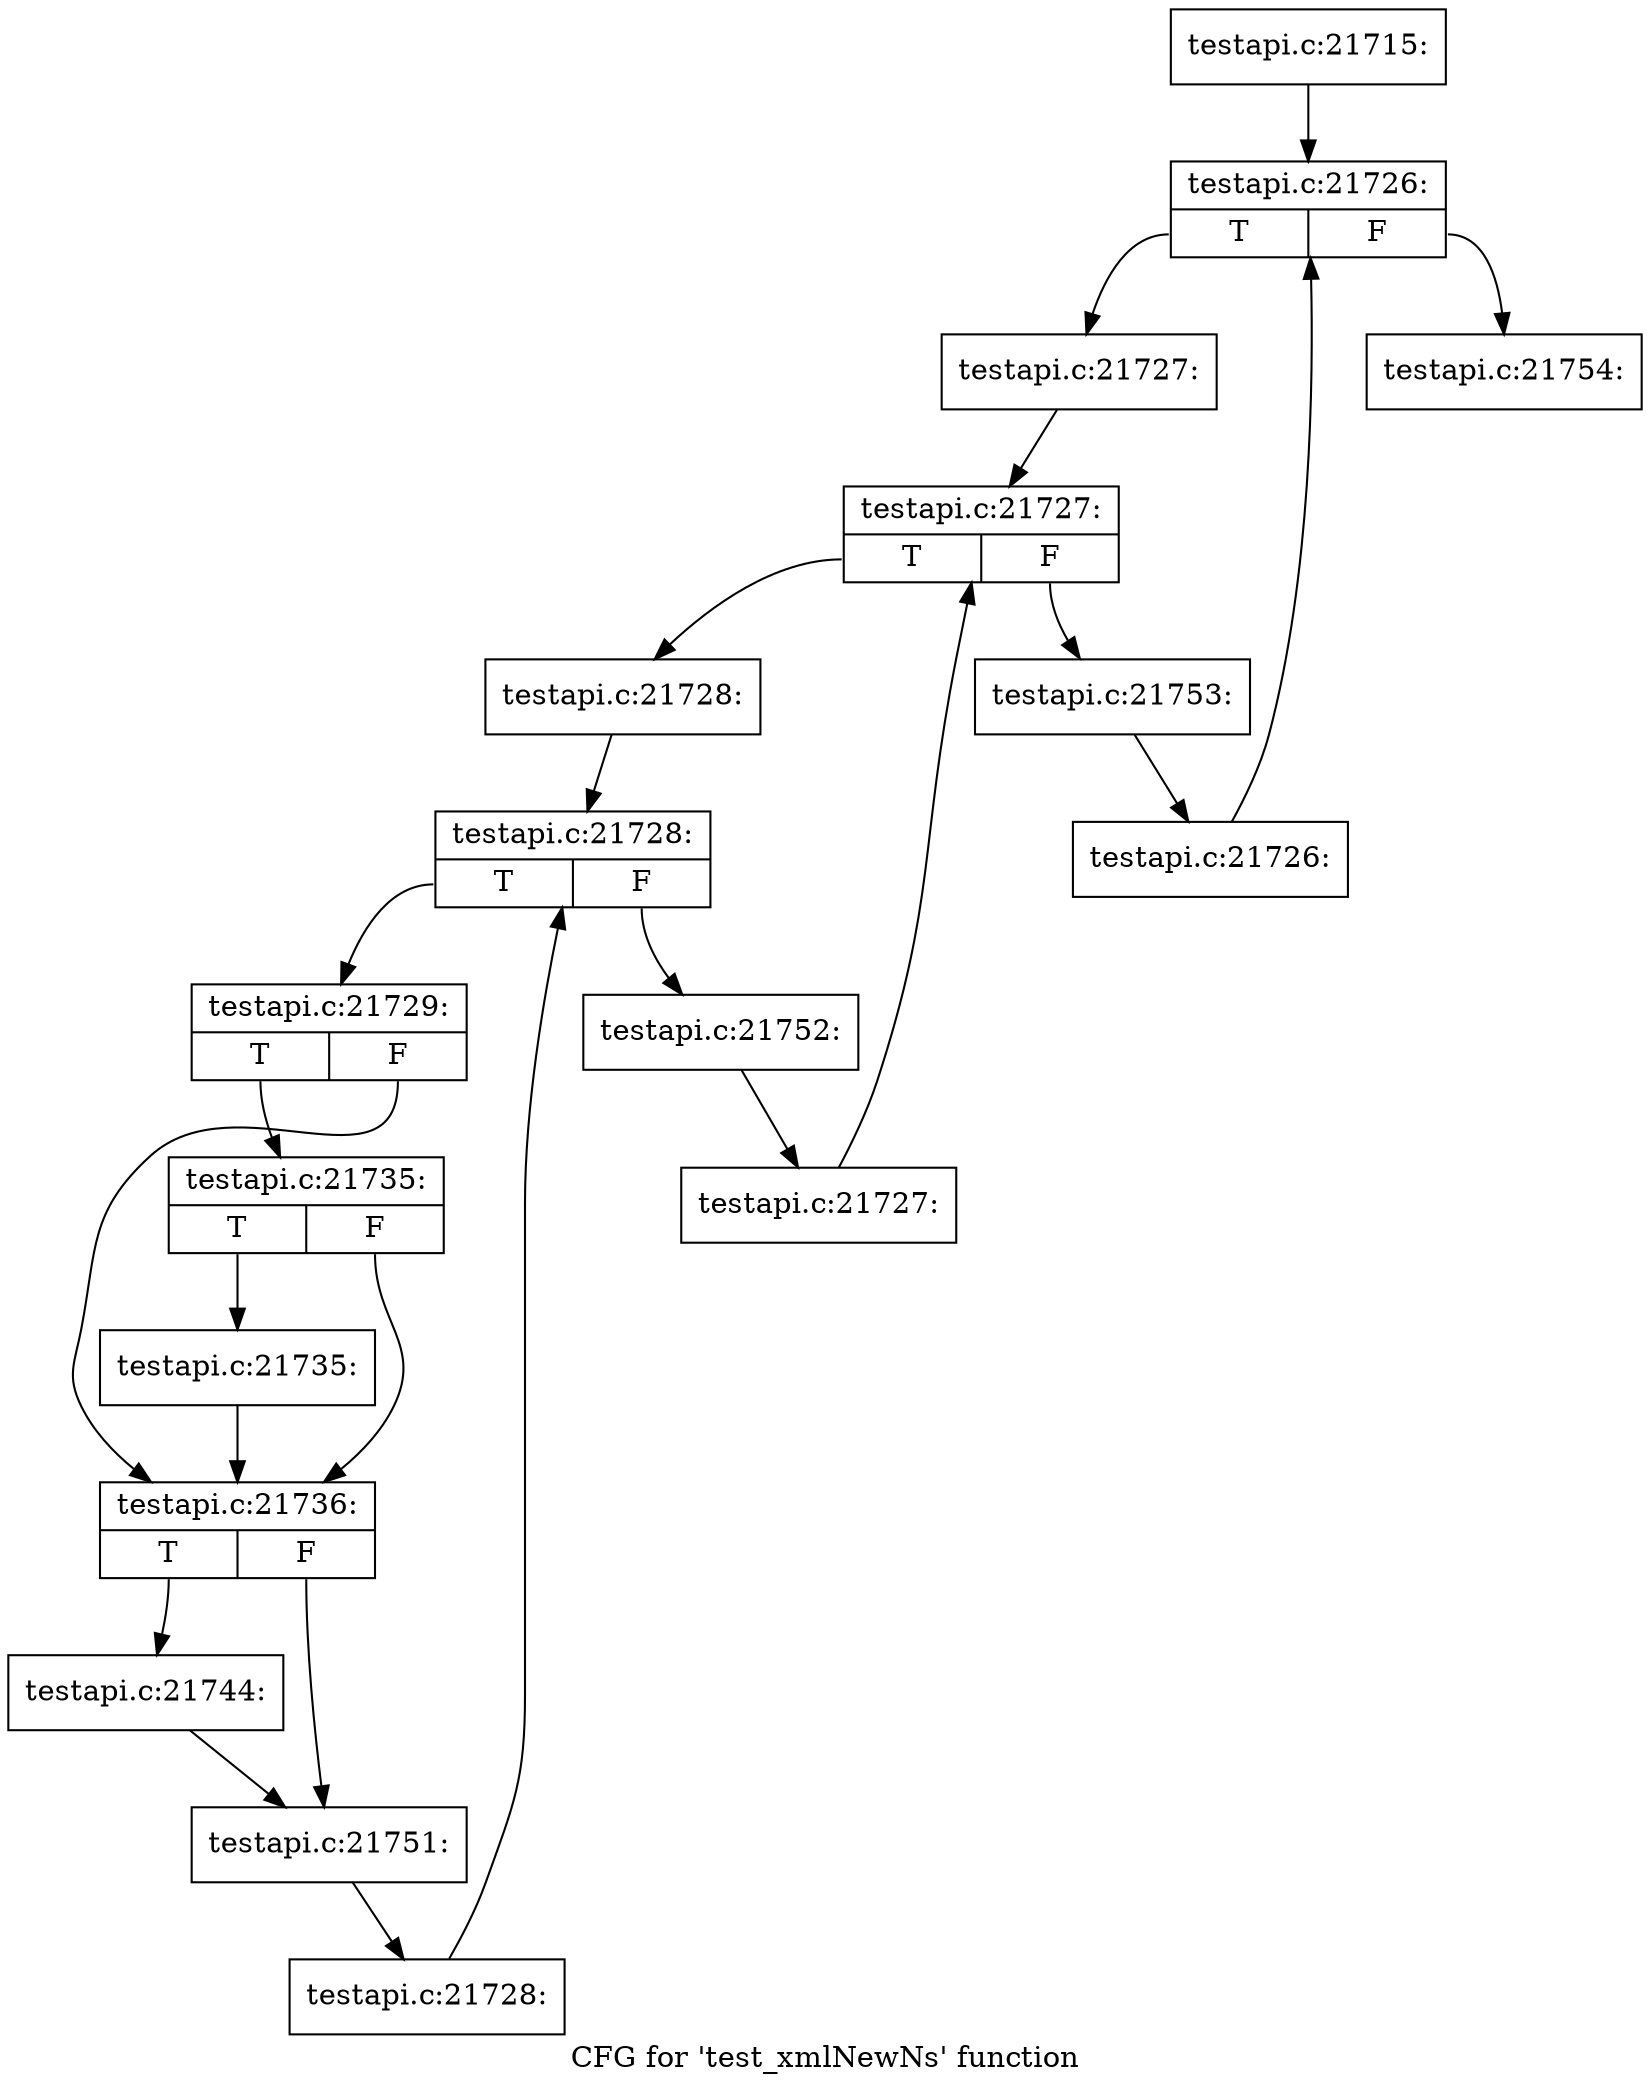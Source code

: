 digraph "CFG for 'test_xmlNewNs' function" {
	label="CFG for 'test_xmlNewNs' function";

	Node0x4c9a5c0 [shape=record,label="{testapi.c:21715:}"];
	Node0x4c9a5c0 -> Node0x4ca57b0;
	Node0x4ca57b0 [shape=record,label="{testapi.c:21726:|{<s0>T|<s1>F}}"];
	Node0x4ca57b0:s0 -> Node0x4ca5a90;
	Node0x4ca57b0:s1 -> Node0x4ca5610;
	Node0x4ca5a90 [shape=record,label="{testapi.c:21727:}"];
	Node0x4ca5a90 -> Node0x4ca5e80;
	Node0x4ca5e80 [shape=record,label="{testapi.c:21727:|{<s0>T|<s1>F}}"];
	Node0x4ca5e80:s0 -> Node0x4ca6100;
	Node0x4ca5e80:s1 -> Node0x4ca5d60;
	Node0x4ca6100 [shape=record,label="{testapi.c:21728:}"];
	Node0x4ca6100 -> Node0x4ca64f0;
	Node0x4ca64f0 [shape=record,label="{testapi.c:21728:|{<s0>T|<s1>F}}"];
	Node0x4ca64f0:s0 -> Node0x4ca6770;
	Node0x4ca64f0:s1 -> Node0x4ca63d0;
	Node0x4ca6770 [shape=record,label="{testapi.c:21729:|{<s0>T|<s1>F}}"];
	Node0x4ca6770:s0 -> Node0x4ca8020;
	Node0x4ca6770:s1 -> Node0x4ca7fd0;
	Node0x4ca8020 [shape=record,label="{testapi.c:21735:|{<s0>T|<s1>F}}"];
	Node0x4ca8020:s0 -> Node0x4ca7b50;
	Node0x4ca8020:s1 -> Node0x4ca7fd0;
	Node0x4ca7b50 [shape=record,label="{testapi.c:21735:}"];
	Node0x4ca7b50 -> Node0x4ca7fd0;
	Node0x4ca7fd0 [shape=record,label="{testapi.c:21736:|{<s0>T|<s1>F}}"];
	Node0x4ca7fd0:s0 -> Node0x4ca9020;
	Node0x4ca7fd0:s1 -> Node0x4ca9070;
	Node0x4ca9020 [shape=record,label="{testapi.c:21744:}"];
	Node0x4ca9020 -> Node0x4ca9070;
	Node0x4ca9070 [shape=record,label="{testapi.c:21751:}"];
	Node0x4ca9070 -> Node0x4ca66e0;
	Node0x4ca66e0 [shape=record,label="{testapi.c:21728:}"];
	Node0x4ca66e0 -> Node0x4ca64f0;
	Node0x4ca63d0 [shape=record,label="{testapi.c:21752:}"];
	Node0x4ca63d0 -> Node0x4ca6070;
	Node0x4ca6070 [shape=record,label="{testapi.c:21727:}"];
	Node0x4ca6070 -> Node0x4ca5e80;
	Node0x4ca5d60 [shape=record,label="{testapi.c:21753:}"];
	Node0x4ca5d60 -> Node0x4ca5a00;
	Node0x4ca5a00 [shape=record,label="{testapi.c:21726:}"];
	Node0x4ca5a00 -> Node0x4ca57b0;
	Node0x4ca5610 [shape=record,label="{testapi.c:21754:}"];
}
